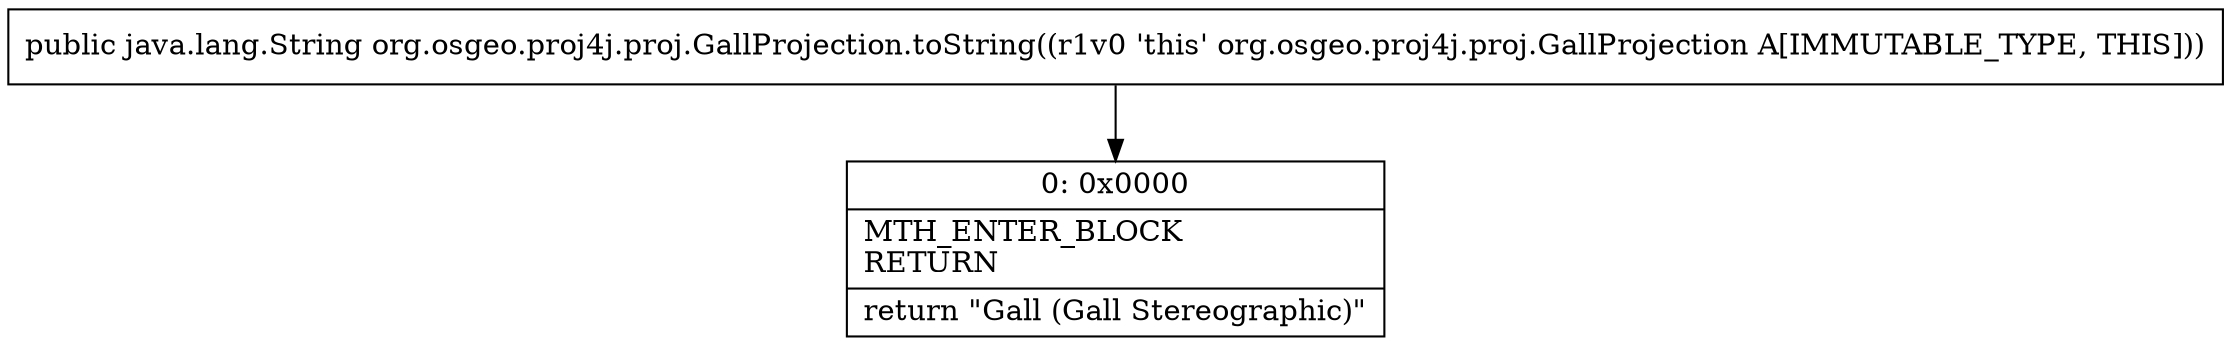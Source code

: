 digraph "CFG fororg.osgeo.proj4j.proj.GallProjection.toString()Ljava\/lang\/String;" {
Node_0 [shape=record,label="{0\:\ 0x0000|MTH_ENTER_BLOCK\lRETURN\l|return \"Gall (Gall Stereographic)\"\l}"];
MethodNode[shape=record,label="{public java.lang.String org.osgeo.proj4j.proj.GallProjection.toString((r1v0 'this' org.osgeo.proj4j.proj.GallProjection A[IMMUTABLE_TYPE, THIS])) }"];
MethodNode -> Node_0;
}

